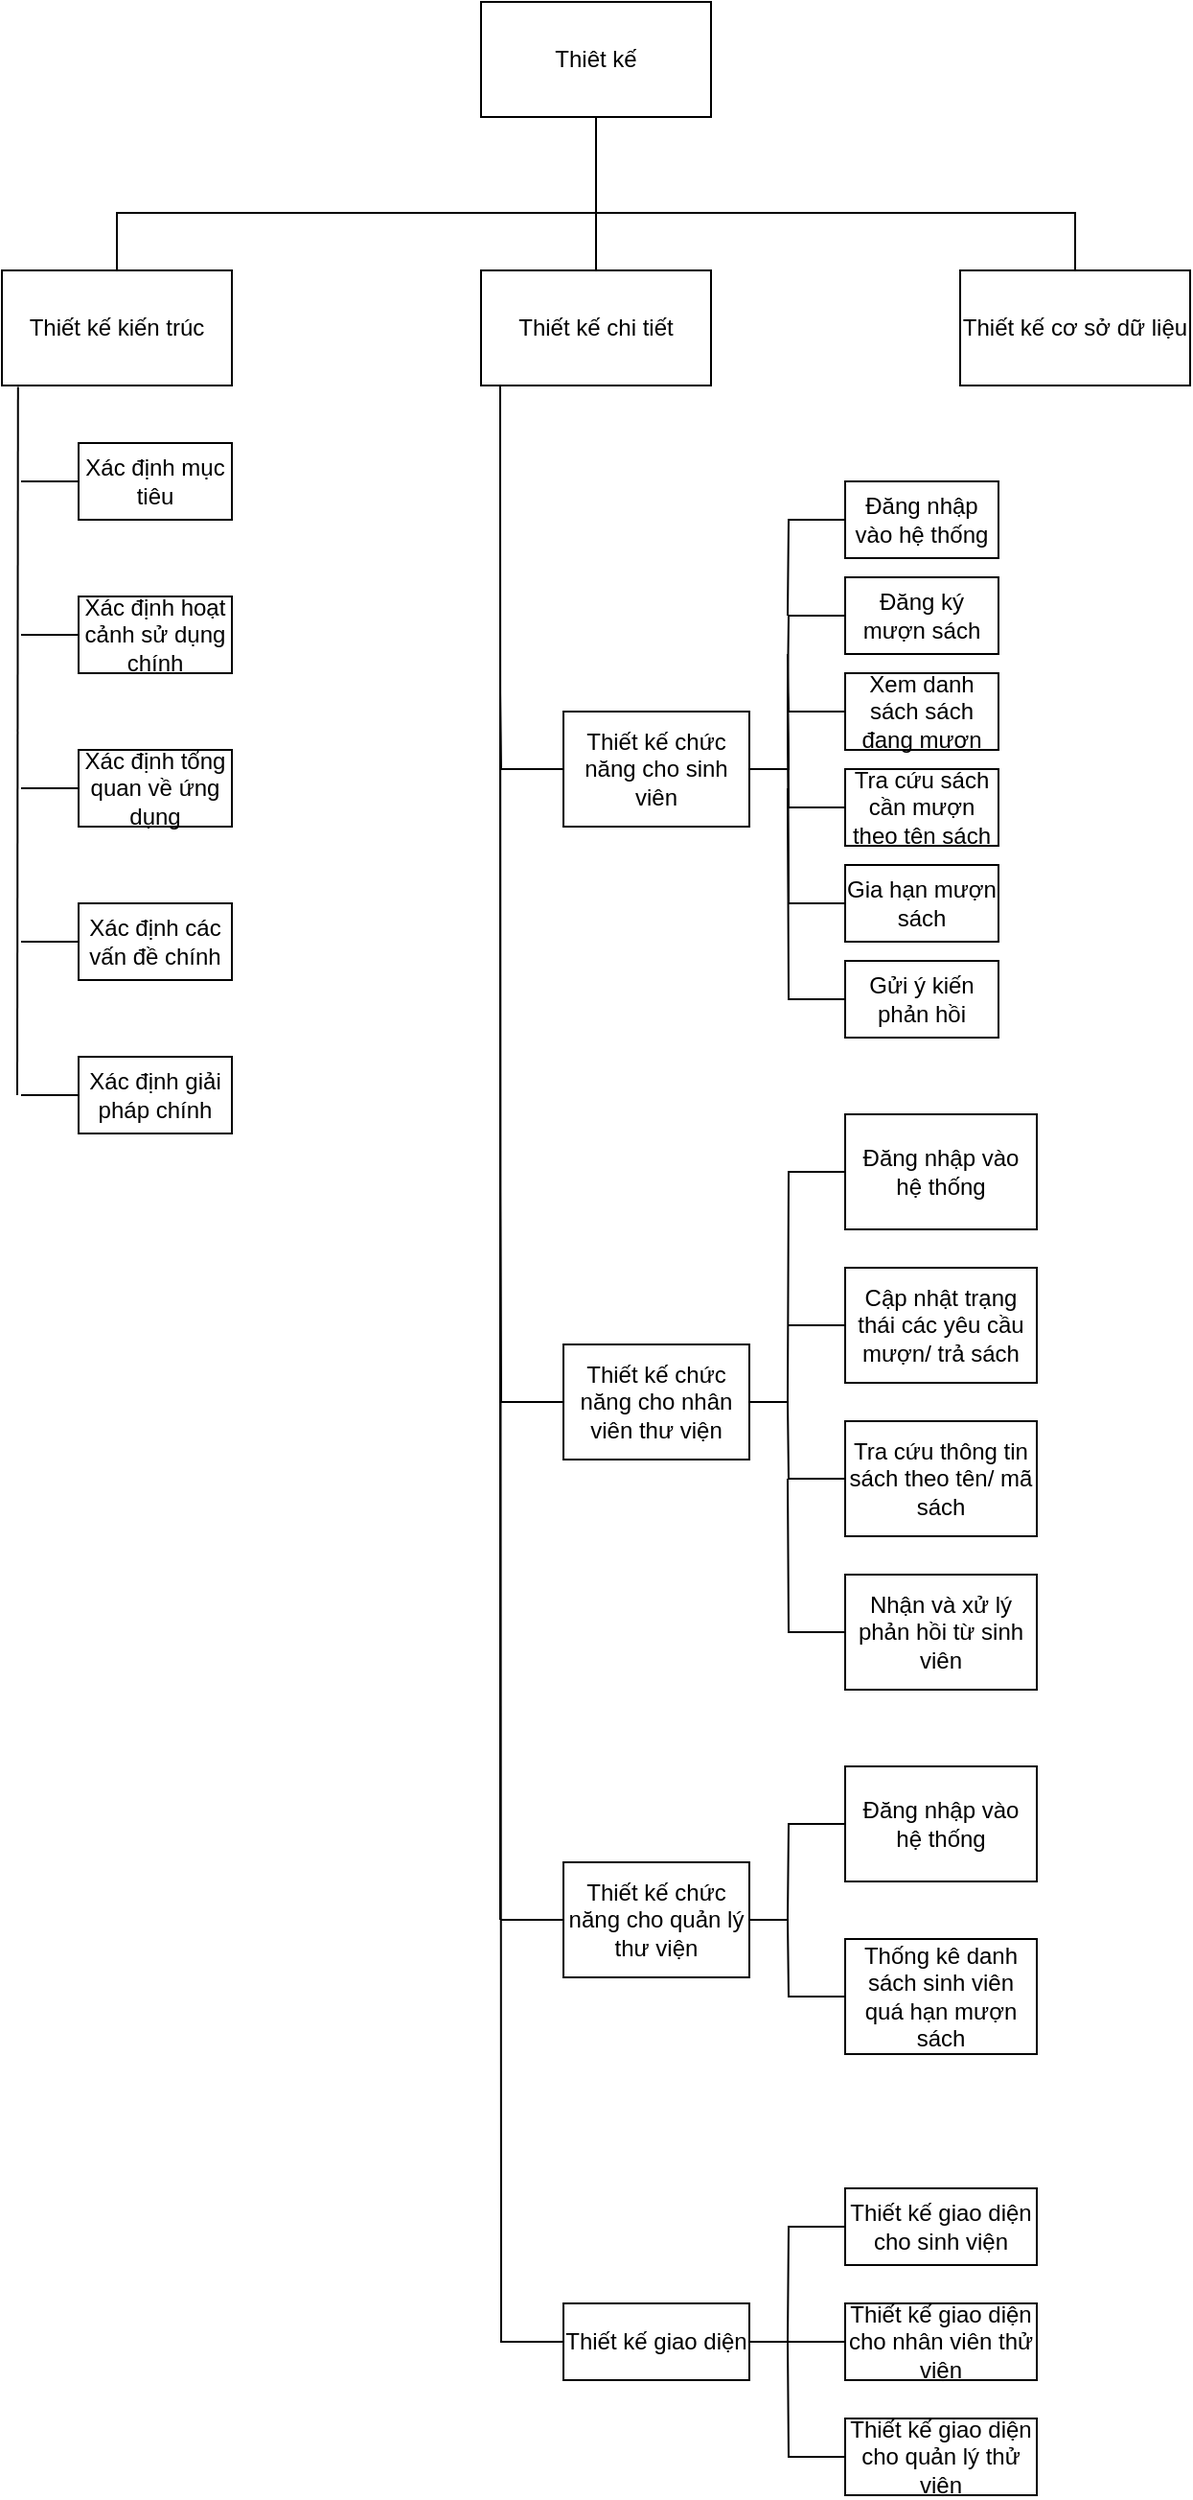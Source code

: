 <mxfile version="12.0.2" type="device" pages="1"><diagram id="uy8NZc-jVRwLfbTorfW7" name="Page-1"><mxGraphModel dx="1024" dy="526" grid="1" gridSize="10" guides="1" tooltips="1" connect="1" arrows="1" fold="1" page="1" pageScale="1" pageWidth="827" pageHeight="1169" math="0" shadow="0"><root><mxCell id="0"/><mxCell id="1" parent="0"/><mxCell id="ZYnIBOsoEnPMMdN6xXRS-1" style="edgeStyle=orthogonalEdgeStyle;rounded=0;orthogonalLoop=1;jettySize=auto;html=1;endArrow=none;endFill=0;" edge="1" parent="1" source="ZYnIBOsoEnPMMdN6xXRS-2"><mxGeometry relative="1" as="geometry"><mxPoint x="350" y="150" as="targetPoint"/></mxGeometry></mxCell><mxCell id="ZYnIBOsoEnPMMdN6xXRS-2" value="Thiêt kế&lt;br&gt;" style="rounded=0;whiteSpace=wrap;html=1;" vertex="1" parent="1"><mxGeometry x="290" y="40" width="120" height="60" as="geometry"/></mxCell><mxCell id="ZYnIBOsoEnPMMdN6xXRS-3" style="edgeStyle=orthogonalEdgeStyle;rounded=0;orthogonalLoop=1;jettySize=auto;html=1;endArrow=none;endFill=0;" edge="1" parent="1" source="ZYnIBOsoEnPMMdN6xXRS-4"><mxGeometry relative="1" as="geometry"><mxPoint x="350" y="160" as="targetPoint"/><Array as="points"><mxPoint x="600" y="150"/><mxPoint x="350" y="150"/></Array></mxGeometry></mxCell><mxCell id="ZYnIBOsoEnPMMdN6xXRS-4" value="Thiết kế cơ sở dữ liệu&lt;br&gt;" style="rounded=0;whiteSpace=wrap;html=1;" vertex="1" parent="1"><mxGeometry x="540" y="180" width="120" height="60" as="geometry"/></mxCell><mxCell id="ZYnIBOsoEnPMMdN6xXRS-5" style="edgeStyle=orthogonalEdgeStyle;rounded=0;orthogonalLoop=1;jettySize=auto;html=1;endArrow=none;endFill=0;" edge="1" parent="1" source="ZYnIBOsoEnPMMdN6xXRS-6"><mxGeometry relative="1" as="geometry"><mxPoint x="350" y="150" as="targetPoint"/><Array as="points"><mxPoint x="100" y="150"/></Array></mxGeometry></mxCell><mxCell id="ZYnIBOsoEnPMMdN6xXRS-6" value="Thiết kế kiến trúc" style="rounded=0;whiteSpace=wrap;html=1;" vertex="1" parent="1"><mxGeometry x="40" y="180" width="120" height="60" as="geometry"/></mxCell><mxCell id="ZYnIBOsoEnPMMdN6xXRS-7" value="" style="edgeStyle=orthogonalEdgeStyle;rounded=0;orthogonalLoop=1;jettySize=auto;html=1;endArrow=none;endFill=0;" edge="1" parent="1" source="ZYnIBOsoEnPMMdN6xXRS-8" target="ZYnIBOsoEnPMMdN6xXRS-2"><mxGeometry relative="1" as="geometry"/></mxCell><mxCell id="ZYnIBOsoEnPMMdN6xXRS-8" value="Thiết kế chi tiết" style="rounded=0;whiteSpace=wrap;html=1;" vertex="1" parent="1"><mxGeometry x="290" y="180" width="120" height="60" as="geometry"/></mxCell><mxCell id="ZYnIBOsoEnPMMdN6xXRS-9" value="" style="endArrow=none;html=1;entryX=0.07;entryY=1.013;entryDx=0;entryDy=0;entryPerimeter=0;" edge="1" parent="1" target="ZYnIBOsoEnPMMdN6xXRS-6"><mxGeometry width="50" height="50" relative="1" as="geometry"><mxPoint x="48" y="610" as="sourcePoint"/><mxPoint x="52" y="240" as="targetPoint"/></mxGeometry></mxCell><mxCell id="ZYnIBOsoEnPMMdN6xXRS-10" style="edgeStyle=orthogonalEdgeStyle;rounded=0;orthogonalLoop=1;jettySize=auto;html=1;endArrow=none;endFill=0;" edge="1" parent="1" source="ZYnIBOsoEnPMMdN6xXRS-11"><mxGeometry relative="1" as="geometry"><mxPoint x="50" y="290" as="targetPoint"/></mxGeometry></mxCell><mxCell id="ZYnIBOsoEnPMMdN6xXRS-11" value="Xác định mục tiêu" style="rounded=0;whiteSpace=wrap;html=1;" vertex="1" parent="1"><mxGeometry x="80" y="270" width="80" height="40" as="geometry"/></mxCell><mxCell id="ZYnIBOsoEnPMMdN6xXRS-12" style="edgeStyle=orthogonalEdgeStyle;rounded=0;orthogonalLoop=1;jettySize=auto;html=1;endArrow=none;endFill=0;" edge="1" parent="1" source="ZYnIBOsoEnPMMdN6xXRS-13"><mxGeometry relative="1" as="geometry"><mxPoint x="50" y="370" as="targetPoint"/></mxGeometry></mxCell><mxCell id="ZYnIBOsoEnPMMdN6xXRS-13" value="Xác định hoạt cảnh sử dụng chính" style="rounded=0;whiteSpace=wrap;html=1;" vertex="1" parent="1"><mxGeometry x="80" y="350" width="80" height="40" as="geometry"/></mxCell><mxCell id="ZYnIBOsoEnPMMdN6xXRS-14" style="edgeStyle=orthogonalEdgeStyle;rounded=0;orthogonalLoop=1;jettySize=auto;html=1;endArrow=none;endFill=0;" edge="1" parent="1" source="ZYnIBOsoEnPMMdN6xXRS-15"><mxGeometry relative="1" as="geometry"><mxPoint x="50" y="450" as="targetPoint"/></mxGeometry></mxCell><mxCell id="ZYnIBOsoEnPMMdN6xXRS-15" value="Xác định tổng quan về ứng dụng" style="rounded=0;whiteSpace=wrap;html=1;" vertex="1" parent="1"><mxGeometry x="80" y="430" width="80" height="40" as="geometry"/></mxCell><mxCell id="ZYnIBOsoEnPMMdN6xXRS-16" style="edgeStyle=orthogonalEdgeStyle;rounded=0;orthogonalLoop=1;jettySize=auto;html=1;endArrow=none;endFill=0;" edge="1" parent="1" source="ZYnIBOsoEnPMMdN6xXRS-17"><mxGeometry relative="1" as="geometry"><mxPoint x="50" y="530" as="targetPoint"/></mxGeometry></mxCell><mxCell id="ZYnIBOsoEnPMMdN6xXRS-17" value="Xác định các vấn đề chính" style="rounded=0;whiteSpace=wrap;html=1;" vertex="1" parent="1"><mxGeometry x="80" y="510" width="80" height="40" as="geometry"/></mxCell><mxCell id="ZYnIBOsoEnPMMdN6xXRS-18" style="edgeStyle=orthogonalEdgeStyle;rounded=0;orthogonalLoop=1;jettySize=auto;html=1;endArrow=none;endFill=0;" edge="1" parent="1" source="ZYnIBOsoEnPMMdN6xXRS-19"><mxGeometry relative="1" as="geometry"><mxPoint x="50" y="610" as="targetPoint"/></mxGeometry></mxCell><mxCell id="ZYnIBOsoEnPMMdN6xXRS-19" value="Xác định giải pháp chính" style="rounded=0;whiteSpace=wrap;html=1;" vertex="1" parent="1"><mxGeometry x="80" y="590" width="80" height="40" as="geometry"/></mxCell><mxCell id="ZYnIBOsoEnPMMdN6xXRS-20" value="" style="endArrow=none;html=1;" edge="1" parent="1"><mxGeometry width="50" height="50" relative="1" as="geometry"><mxPoint x="300" y="1040" as="sourcePoint"/><mxPoint x="300" y="240" as="targetPoint"/></mxGeometry></mxCell><mxCell id="ZYnIBOsoEnPMMdN6xXRS-21" style="edgeStyle=orthogonalEdgeStyle;rounded=0;orthogonalLoop=1;jettySize=auto;html=1;endArrow=none;endFill=0;" edge="1" parent="1" source="ZYnIBOsoEnPMMdN6xXRS-22"><mxGeometry relative="1" as="geometry"><mxPoint x="300" y="290" as="targetPoint"/></mxGeometry></mxCell><mxCell id="ZYnIBOsoEnPMMdN6xXRS-61" style="edgeStyle=orthogonalEdgeStyle;rounded=0;orthogonalLoop=1;jettySize=auto;html=1;endArrow=none;endFill=0;" edge="1" parent="1" source="ZYnIBOsoEnPMMdN6xXRS-22"><mxGeometry relative="1" as="geometry"><mxPoint x="450" y="1260" as="targetPoint"/></mxGeometry></mxCell><mxCell id="ZYnIBOsoEnPMMdN6xXRS-22" value="Thiết kế giao diện" style="rounded=0;whiteSpace=wrap;html=1;" vertex="1" parent="1"><mxGeometry x="333" y="1240" width="97" height="40" as="geometry"/></mxCell><mxCell id="ZYnIBOsoEnPMMdN6xXRS-23" style="edgeStyle=orthogonalEdgeStyle;rounded=0;orthogonalLoop=1;jettySize=auto;html=1;endArrow=none;endFill=0;" edge="1" parent="1" source="ZYnIBOsoEnPMMdN6xXRS-25"><mxGeometry relative="1" as="geometry"><mxPoint x="300" y="400" as="targetPoint"/></mxGeometry></mxCell><mxCell id="ZYnIBOsoEnPMMdN6xXRS-24" style="edgeStyle=orthogonalEdgeStyle;rounded=0;orthogonalLoop=1;jettySize=auto;html=1;exitX=1;exitY=0.5;exitDx=0;exitDy=0;endArrow=none;endFill=0;" edge="1" parent="1" source="ZYnIBOsoEnPMMdN6xXRS-25"><mxGeometry relative="1" as="geometry"><mxPoint x="450" y="400" as="targetPoint"/></mxGeometry></mxCell><mxCell id="ZYnIBOsoEnPMMdN6xXRS-25" value="Thiết kế chức năng cho sinh viên" style="rounded=0;whiteSpace=wrap;html=1;" vertex="1" parent="1"><mxGeometry x="333" y="410" width="97" height="60" as="geometry"/></mxCell><mxCell id="ZYnIBOsoEnPMMdN6xXRS-26" style="edgeStyle=orthogonalEdgeStyle;rounded=0;orthogonalLoop=1;jettySize=auto;html=1;endArrow=none;endFill=0;" edge="1" parent="1" source="ZYnIBOsoEnPMMdN6xXRS-28"><mxGeometry relative="1" as="geometry"><mxPoint x="300" y="660" as="targetPoint"/></mxGeometry></mxCell><mxCell id="ZYnIBOsoEnPMMdN6xXRS-27" style="edgeStyle=orthogonalEdgeStyle;rounded=0;orthogonalLoop=1;jettySize=auto;html=1;endArrow=none;endFill=0;" edge="1" parent="1" source="ZYnIBOsoEnPMMdN6xXRS-28"><mxGeometry relative="1" as="geometry"><mxPoint x="450" y="770" as="targetPoint"/></mxGeometry></mxCell><mxCell id="ZYnIBOsoEnPMMdN6xXRS-28" value="Thiết kế chức năng cho nhân viên thư viện" style="rounded=0;whiteSpace=wrap;html=1;" vertex="1" parent="1"><mxGeometry x="333" y="740" width="97" height="60" as="geometry"/></mxCell><mxCell id="ZYnIBOsoEnPMMdN6xXRS-29" style="edgeStyle=orthogonalEdgeStyle;rounded=0;orthogonalLoop=1;jettySize=auto;html=1;endArrow=none;endFill=0;" edge="1" parent="1" source="ZYnIBOsoEnPMMdN6xXRS-30"><mxGeometry relative="1" as="geometry"><mxPoint x="450" y="400" as="targetPoint"/></mxGeometry></mxCell><mxCell id="ZYnIBOsoEnPMMdN6xXRS-30" value="Đăng ký mượn sách" style="rounded=0;whiteSpace=wrap;html=1;" vertex="1" parent="1"><mxGeometry x="480" y="340" width="80" height="40" as="geometry"/></mxCell><mxCell id="ZYnIBOsoEnPMMdN6xXRS-31" style="edgeStyle=orthogonalEdgeStyle;rounded=0;orthogonalLoop=1;jettySize=auto;html=1;endArrow=none;endFill=0;" edge="1" parent="1" source="ZYnIBOsoEnPMMdN6xXRS-32"><mxGeometry relative="1" as="geometry"><mxPoint x="450" y="380" as="targetPoint"/></mxGeometry></mxCell><mxCell id="ZYnIBOsoEnPMMdN6xXRS-32" value="Xem danh sách sách đang mượn" style="rounded=0;whiteSpace=wrap;html=1;" vertex="1" parent="1"><mxGeometry x="480" y="390" width="80" height="40" as="geometry"/></mxCell><mxCell id="ZYnIBOsoEnPMMdN6xXRS-33" style="edgeStyle=orthogonalEdgeStyle;rounded=0;orthogonalLoop=1;jettySize=auto;html=1;endArrow=none;endFill=0;" edge="1" parent="1" source="ZYnIBOsoEnPMMdN6xXRS-34"><mxGeometry relative="1" as="geometry"><mxPoint x="450" y="400" as="targetPoint"/></mxGeometry></mxCell><mxCell id="ZYnIBOsoEnPMMdN6xXRS-34" value="Tra cứu sách cần mượn theo tên sách" style="rounded=0;whiteSpace=wrap;html=1;" vertex="1" parent="1"><mxGeometry x="480" y="440" width="80" height="40" as="geometry"/></mxCell><mxCell id="ZYnIBOsoEnPMMdN6xXRS-35" style="edgeStyle=orthogonalEdgeStyle;rounded=0;orthogonalLoop=1;jettySize=auto;html=1;endArrow=none;endFill=0;" edge="1" parent="1" source="ZYnIBOsoEnPMMdN6xXRS-36"><mxGeometry relative="1" as="geometry"><mxPoint x="450" y="400" as="targetPoint"/></mxGeometry></mxCell><mxCell id="ZYnIBOsoEnPMMdN6xXRS-36" value="Gia hạn mượn sách" style="rounded=0;whiteSpace=wrap;html=1;" vertex="1" parent="1"><mxGeometry x="480" y="490" width="80" height="40" as="geometry"/></mxCell><mxCell id="ZYnIBOsoEnPMMdN6xXRS-37" style="edgeStyle=orthogonalEdgeStyle;rounded=0;orthogonalLoop=1;jettySize=auto;html=1;endArrow=none;endFill=0;" edge="1" parent="1" source="ZYnIBOsoEnPMMdN6xXRS-38"><mxGeometry relative="1" as="geometry"><mxPoint x="450" y="450" as="targetPoint"/></mxGeometry></mxCell><mxCell id="ZYnIBOsoEnPMMdN6xXRS-38" value="Gửi ý kiến phản hồi" style="rounded=0;whiteSpace=wrap;html=1;" vertex="1" parent="1"><mxGeometry x="480" y="540" width="80" height="40" as="geometry"/></mxCell><mxCell id="ZYnIBOsoEnPMMdN6xXRS-39" style="edgeStyle=orthogonalEdgeStyle;rounded=0;orthogonalLoop=1;jettySize=auto;html=1;endArrow=none;endFill=0;" edge="1" parent="1" source="ZYnIBOsoEnPMMdN6xXRS-40"><mxGeometry relative="1" as="geometry"><mxPoint x="450" y="730" as="targetPoint"/></mxGeometry></mxCell><mxCell id="ZYnIBOsoEnPMMdN6xXRS-40" value="Cập nhật trạng thái các yêu cầu mượn/ trả sách" style="rounded=0;whiteSpace=wrap;html=1;" vertex="1" parent="1"><mxGeometry x="480" y="700" width="100" height="60" as="geometry"/></mxCell><mxCell id="ZYnIBOsoEnPMMdN6xXRS-41" style="edgeStyle=orthogonalEdgeStyle;rounded=0;orthogonalLoop=1;jettySize=auto;html=1;endArrow=none;endFill=0;" edge="1" parent="1" source="ZYnIBOsoEnPMMdN6xXRS-42"><mxGeometry relative="1" as="geometry"><mxPoint x="450" y="770" as="targetPoint"/></mxGeometry></mxCell><mxCell id="ZYnIBOsoEnPMMdN6xXRS-42" value="Tra cứu thông tin sách theo tên/ mã sách" style="rounded=0;whiteSpace=wrap;html=1;" vertex="1" parent="1"><mxGeometry x="480" y="780" width="100" height="60" as="geometry"/></mxCell><mxCell id="ZYnIBOsoEnPMMdN6xXRS-43" style="edgeStyle=orthogonalEdgeStyle;rounded=0;orthogonalLoop=1;jettySize=auto;html=1;endArrow=none;endFill=0;" edge="1" parent="1" source="ZYnIBOsoEnPMMdN6xXRS-44"><mxGeometry relative="1" as="geometry"><mxPoint x="450" y="360" as="targetPoint"/></mxGeometry></mxCell><mxCell id="ZYnIBOsoEnPMMdN6xXRS-44" value="Đăng nhập vào hệ thống" style="rounded=0;whiteSpace=wrap;html=1;" vertex="1" parent="1"><mxGeometry x="480" y="290" width="80" height="40" as="geometry"/></mxCell><mxCell id="ZYnIBOsoEnPMMdN6xXRS-45" style="edgeStyle=orthogonalEdgeStyle;rounded=0;orthogonalLoop=1;jettySize=auto;html=1;endArrow=none;endFill=0;" edge="1" parent="1" source="ZYnIBOsoEnPMMdN6xXRS-46"><mxGeometry relative="1" as="geometry"><mxPoint x="450" y="770" as="targetPoint"/></mxGeometry></mxCell><mxCell id="ZYnIBOsoEnPMMdN6xXRS-46" value="Đăng nhập vào hệ thống" style="rounded=0;whiteSpace=wrap;html=1;" vertex="1" parent="1"><mxGeometry x="480" y="620" width="100" height="60" as="geometry"/></mxCell><mxCell id="ZYnIBOsoEnPMMdN6xXRS-47" style="edgeStyle=orthogonalEdgeStyle;rounded=0;orthogonalLoop=1;jettySize=auto;html=1;endArrow=none;endFill=0;" edge="1" parent="1" source="ZYnIBOsoEnPMMdN6xXRS-48"><mxGeometry relative="1" as="geometry"><mxPoint x="450" y="810" as="targetPoint"/></mxGeometry></mxCell><mxCell id="ZYnIBOsoEnPMMdN6xXRS-48" value="Nhận và xử lý phản hồi từ sinh viên" style="rounded=0;whiteSpace=wrap;html=1;" vertex="1" parent="1"><mxGeometry x="480" y="860" width="100" height="60" as="geometry"/></mxCell><mxCell id="ZYnIBOsoEnPMMdN6xXRS-49" style="edgeStyle=orthogonalEdgeStyle;rounded=0;orthogonalLoop=1;jettySize=auto;html=1;endArrow=none;endFill=0;" edge="1" parent="1" source="ZYnIBOsoEnPMMdN6xXRS-51"><mxGeometry relative="1" as="geometry"><mxPoint x="300" y="1040" as="targetPoint"/></mxGeometry></mxCell><mxCell id="ZYnIBOsoEnPMMdN6xXRS-50" style="edgeStyle=orthogonalEdgeStyle;rounded=0;orthogonalLoop=1;jettySize=auto;html=1;endArrow=none;endFill=0;" edge="1" parent="1" source="ZYnIBOsoEnPMMdN6xXRS-51"><mxGeometry relative="1" as="geometry"><mxPoint x="450" y="1040" as="targetPoint"/></mxGeometry></mxCell><mxCell id="ZYnIBOsoEnPMMdN6xXRS-51" value="Thiết kế chức năng cho quản lý thư viện" style="rounded=0;whiteSpace=wrap;html=1;" vertex="1" parent="1"><mxGeometry x="333" y="1010" width="97" height="60" as="geometry"/></mxCell><mxCell id="ZYnIBOsoEnPMMdN6xXRS-52" style="edgeStyle=orthogonalEdgeStyle;rounded=0;orthogonalLoop=1;jettySize=auto;html=1;endArrow=none;endFill=0;" edge="1" parent="1" source="ZYnIBOsoEnPMMdN6xXRS-53"><mxGeometry relative="1" as="geometry"><mxPoint x="450" y="1040" as="targetPoint"/></mxGeometry></mxCell><mxCell id="ZYnIBOsoEnPMMdN6xXRS-53" value="Đăng nhập vào hệ thống" style="rounded=0;whiteSpace=wrap;html=1;" vertex="1" parent="1"><mxGeometry x="480" y="960" width="100" height="60" as="geometry"/></mxCell><mxCell id="ZYnIBOsoEnPMMdN6xXRS-54" style="edgeStyle=orthogonalEdgeStyle;rounded=0;orthogonalLoop=1;jettySize=auto;html=1;endArrow=none;endFill=0;" edge="1" parent="1" source="ZYnIBOsoEnPMMdN6xXRS-55"><mxGeometry relative="1" as="geometry"><mxPoint x="450" y="1040" as="targetPoint"/></mxGeometry></mxCell><mxCell id="ZYnIBOsoEnPMMdN6xXRS-55" value="Thống kê danh sách sinh viên quá hạn mượn sách" style="rounded=0;whiteSpace=wrap;html=1;" vertex="1" parent="1"><mxGeometry x="480" y="1050" width="100" height="60" as="geometry"/></mxCell><mxCell id="ZYnIBOsoEnPMMdN6xXRS-57" style="edgeStyle=orthogonalEdgeStyle;rounded=0;orthogonalLoop=1;jettySize=auto;html=1;endArrow=none;endFill=0;" edge="1" parent="1" source="ZYnIBOsoEnPMMdN6xXRS-56"><mxGeometry relative="1" as="geometry"><mxPoint x="450" y="1260" as="targetPoint"/></mxGeometry></mxCell><mxCell id="ZYnIBOsoEnPMMdN6xXRS-56" value="Thiết kế giao diện cho sinh viện" style="rounded=0;whiteSpace=wrap;html=1;" vertex="1" parent="1"><mxGeometry x="480" y="1180" width="100" height="40" as="geometry"/></mxCell><mxCell id="ZYnIBOsoEnPMMdN6xXRS-62" style="edgeStyle=orthogonalEdgeStyle;rounded=0;orthogonalLoop=1;jettySize=auto;html=1;endArrow=none;endFill=0;" edge="1" parent="1" source="ZYnIBOsoEnPMMdN6xXRS-58"><mxGeometry relative="1" as="geometry"><mxPoint x="450" y="1260" as="targetPoint"/></mxGeometry></mxCell><mxCell id="ZYnIBOsoEnPMMdN6xXRS-58" value="Thiết kế giao diện cho nhân viên thử viện" style="rounded=0;whiteSpace=wrap;html=1;" vertex="1" parent="1"><mxGeometry x="480" y="1240" width="100" height="40" as="geometry"/></mxCell><mxCell id="ZYnIBOsoEnPMMdN6xXRS-65" style="edgeStyle=orthogonalEdgeStyle;rounded=0;orthogonalLoop=1;jettySize=auto;html=1;endArrow=none;endFill=0;" edge="1" parent="1" source="ZYnIBOsoEnPMMdN6xXRS-59"><mxGeometry relative="1" as="geometry"><mxPoint x="450" y="1260" as="targetPoint"/></mxGeometry></mxCell><mxCell id="ZYnIBOsoEnPMMdN6xXRS-59" value="Thiết kế giao diện cho quản lý thử viện" style="rounded=0;whiteSpace=wrap;html=1;" vertex="1" parent="1"><mxGeometry x="480" y="1300" width="100" height="40" as="geometry"/></mxCell></root></mxGraphModel></diagram></mxfile>